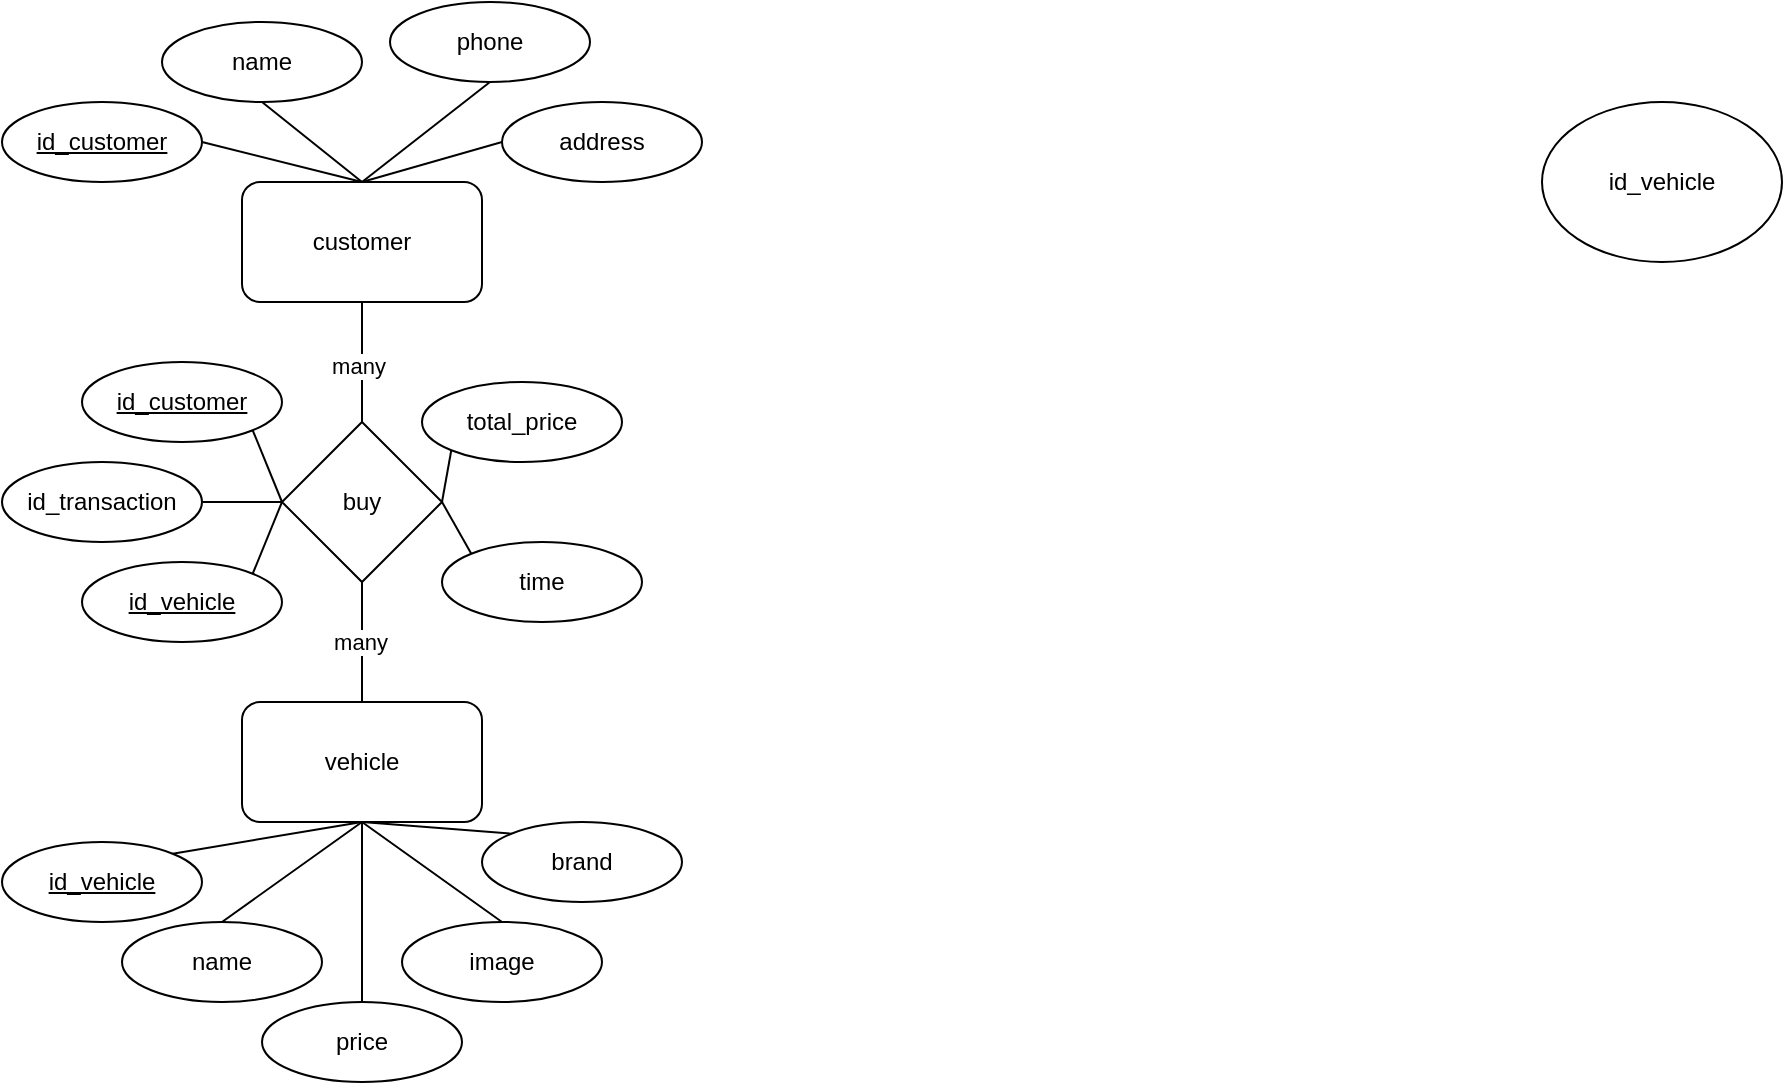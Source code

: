 <mxfile version="20.7.4" type="github">
  <diagram id="qGHHFNvSfQYYHGSqGbYn" name="Page-1">
    <mxGraphModel dx="741" dy="494" grid="1" gridSize="10" guides="1" tooltips="1" connect="1" arrows="1" fold="1" page="1" pageScale="1" pageWidth="827" pageHeight="1169" math="0" shadow="0">
      <root>
        <mxCell id="0" />
        <mxCell id="1" parent="0" />
        <mxCell id="mBEtbUJmRHuCKzwVinpD-1" value="customer" style="rounded=1;whiteSpace=wrap;html=1;" vertex="1" parent="1">
          <mxGeometry x="240" y="160" width="120" height="60" as="geometry" />
        </mxCell>
        <mxCell id="mBEtbUJmRHuCKzwVinpD-2" value="buy" style="rhombus;whiteSpace=wrap;html=1;" vertex="1" parent="1">
          <mxGeometry x="260" y="280" width="80" height="80" as="geometry" />
        </mxCell>
        <mxCell id="mBEtbUJmRHuCKzwVinpD-7" value="vehicle" style="rounded=1;whiteSpace=wrap;html=1;" vertex="1" parent="1">
          <mxGeometry x="240" y="420" width="120" height="60" as="geometry" />
        </mxCell>
        <mxCell id="mBEtbUJmRHuCKzwVinpD-9" value="name" style="ellipse;whiteSpace=wrap;html=1;" vertex="1" parent="1">
          <mxGeometry x="200" y="80" width="100" height="40" as="geometry" />
        </mxCell>
        <mxCell id="mBEtbUJmRHuCKzwVinpD-10" value="address" style="ellipse;whiteSpace=wrap;html=1;" vertex="1" parent="1">
          <mxGeometry x="370" y="120" width="100" height="40" as="geometry" />
        </mxCell>
        <mxCell id="mBEtbUJmRHuCKzwVinpD-13" value="" style="endArrow=none;html=1;rounded=0;exitX=0.5;exitY=0;exitDx=0;exitDy=0;entryX=0.5;entryY=1;entryDx=0;entryDy=0;" edge="1" parent="1" source="mBEtbUJmRHuCKzwVinpD-1" target="mBEtbUJmRHuCKzwVinpD-9">
          <mxGeometry width="50" height="50" relative="1" as="geometry">
            <mxPoint x="195" y="230" as="sourcePoint" />
            <mxPoint x="190" y="210" as="targetPoint" />
          </mxGeometry>
        </mxCell>
        <mxCell id="mBEtbUJmRHuCKzwVinpD-14" value="" style="endArrow=none;html=1;rounded=0;exitX=0;exitY=0.5;exitDx=0;exitDy=0;entryX=0.5;entryY=0;entryDx=0;entryDy=0;" edge="1" parent="1" source="mBEtbUJmRHuCKzwVinpD-10" target="mBEtbUJmRHuCKzwVinpD-1">
          <mxGeometry width="50" height="50" relative="1" as="geometry">
            <mxPoint x="350" y="290" as="sourcePoint" />
            <mxPoint x="400" y="240" as="targetPoint" />
          </mxGeometry>
        </mxCell>
        <mxCell id="mBEtbUJmRHuCKzwVinpD-16" value="" style="endArrow=none;html=1;rounded=0;entryX=0.5;entryY=0;entryDx=0;entryDy=0;exitX=0.5;exitY=1;exitDx=0;exitDy=0;" edge="1" parent="1" source="mBEtbUJmRHuCKzwVinpD-1" target="mBEtbUJmRHuCKzwVinpD-2">
          <mxGeometry width="50" height="50" relative="1" as="geometry">
            <mxPoint x="280" y="250" as="sourcePoint" />
            <mxPoint x="280" y="430" as="targetPoint" />
          </mxGeometry>
        </mxCell>
        <mxCell id="mBEtbUJmRHuCKzwVinpD-17" value="many" style="edgeLabel;html=1;align=center;verticalAlign=middle;resizable=0;points=[];" vertex="1" connectable="0" parent="mBEtbUJmRHuCKzwVinpD-16">
          <mxGeometry x="0.067" y="-2" relative="1" as="geometry">
            <mxPoint as="offset" />
          </mxGeometry>
        </mxCell>
        <mxCell id="mBEtbUJmRHuCKzwVinpD-18" value="" style="endArrow=none;html=1;rounded=0;entryX=0.5;entryY=0;entryDx=0;entryDy=0;exitX=0.5;exitY=1;exitDx=0;exitDy=0;" edge="1" parent="1" source="mBEtbUJmRHuCKzwVinpD-2" target="mBEtbUJmRHuCKzwVinpD-7">
          <mxGeometry width="50" height="50" relative="1" as="geometry">
            <mxPoint x="560" y="300.0" as="sourcePoint" />
            <mxPoint x="620" y="300" as="targetPoint" />
          </mxGeometry>
        </mxCell>
        <mxCell id="mBEtbUJmRHuCKzwVinpD-19" value="many" style="edgeLabel;html=1;align=center;verticalAlign=middle;resizable=0;points=[];" vertex="1" connectable="0" parent="mBEtbUJmRHuCKzwVinpD-18">
          <mxGeometry y="-1" relative="1" as="geometry">
            <mxPoint as="offset" />
          </mxGeometry>
        </mxCell>
        <mxCell id="mBEtbUJmRHuCKzwVinpD-20" value="name" style="ellipse;whiteSpace=wrap;html=1;" vertex="1" parent="1">
          <mxGeometry x="180" y="530" width="100" height="40" as="geometry" />
        </mxCell>
        <mxCell id="mBEtbUJmRHuCKzwVinpD-21" value="brand" style="ellipse;whiteSpace=wrap;html=1;" vertex="1" parent="1">
          <mxGeometry x="360" y="480" width="100" height="40" as="geometry" />
        </mxCell>
        <mxCell id="mBEtbUJmRHuCKzwVinpD-22" value="" style="endArrow=none;html=1;rounded=0;exitX=0.5;exitY=1;exitDx=0;exitDy=0;entryX=0.5;entryY=0;entryDx=0;entryDy=0;" edge="1" parent="1" source="mBEtbUJmRHuCKzwVinpD-7" target="mBEtbUJmRHuCKzwVinpD-20">
          <mxGeometry width="50" height="50" relative="1" as="geometry">
            <mxPoint x="200" y="500" as="sourcePoint" />
            <mxPoint x="250" y="450" as="targetPoint" />
          </mxGeometry>
        </mxCell>
        <mxCell id="mBEtbUJmRHuCKzwVinpD-23" value="" style="endArrow=none;html=1;rounded=0;entryX=0.5;entryY=1;entryDx=0;entryDy=0;exitX=0;exitY=0;exitDx=0;exitDy=0;" edge="1" parent="1" source="mBEtbUJmRHuCKzwVinpD-21" target="mBEtbUJmRHuCKzwVinpD-7">
          <mxGeometry width="50" height="50" relative="1" as="geometry">
            <mxPoint x="200" y="500" as="sourcePoint" />
            <mxPoint x="250" y="450" as="targetPoint" />
          </mxGeometry>
        </mxCell>
        <mxCell id="mBEtbUJmRHuCKzwVinpD-24" value="id_customer" style="ellipse;whiteSpace=wrap;html=1;fontStyle=4" vertex="1" parent="1">
          <mxGeometry x="120" y="120" width="100" height="40" as="geometry" />
        </mxCell>
        <mxCell id="mBEtbUJmRHuCKzwVinpD-25" value="id_vehicle" style="ellipse;whiteSpace=wrap;html=1;fontStyle=4" vertex="1" parent="1">
          <mxGeometry x="120" y="490" width="100" height="40" as="geometry" />
        </mxCell>
        <mxCell id="mBEtbUJmRHuCKzwVinpD-26" value="id_customer" style="ellipse;whiteSpace=wrap;html=1;fontStyle=4" vertex="1" parent="1">
          <mxGeometry x="160" y="250.0" width="100" height="40" as="geometry" />
        </mxCell>
        <mxCell id="mBEtbUJmRHuCKzwVinpD-27" value="id_vehicle" style="ellipse;whiteSpace=wrap;html=1;" vertex="1" parent="1">
          <mxGeometry x="890" y="120" width="120" height="80" as="geometry" />
        </mxCell>
        <mxCell id="mBEtbUJmRHuCKzwVinpD-28" value="" style="endArrow=none;html=1;rounded=0;exitX=0.5;exitY=0;exitDx=0;exitDy=0;entryX=1;entryY=0.5;entryDx=0;entryDy=0;" edge="1" parent="1" source="mBEtbUJmRHuCKzwVinpD-1" target="mBEtbUJmRHuCKzwVinpD-24">
          <mxGeometry width="50" height="50" relative="1" as="geometry">
            <mxPoint x="310" y="310" as="sourcePoint" />
            <mxPoint x="360" y="260" as="targetPoint" />
          </mxGeometry>
        </mxCell>
        <mxCell id="mBEtbUJmRHuCKzwVinpD-29" value="" style="endArrow=none;html=1;rounded=0;entryX=1;entryY=0;entryDx=0;entryDy=0;exitX=0.5;exitY=1;exitDx=0;exitDy=0;" edge="1" parent="1" source="mBEtbUJmRHuCKzwVinpD-7" target="mBEtbUJmRHuCKzwVinpD-25">
          <mxGeometry width="50" height="50" relative="1" as="geometry">
            <mxPoint x="290" y="500" as="sourcePoint" />
            <mxPoint x="340" y="450" as="targetPoint" />
          </mxGeometry>
        </mxCell>
        <mxCell id="mBEtbUJmRHuCKzwVinpD-30" value="id_vehicle" style="ellipse;whiteSpace=wrap;html=1;fontStyle=4" vertex="1" parent="1">
          <mxGeometry x="160" y="350" width="100" height="40" as="geometry" />
        </mxCell>
        <mxCell id="mBEtbUJmRHuCKzwVinpD-31" value="" style="endArrow=none;html=1;rounded=0;entryX=0;entryY=0.5;entryDx=0;entryDy=0;exitX=1;exitY=1;exitDx=0;exitDy=0;" edge="1" parent="1" source="mBEtbUJmRHuCKzwVinpD-26" target="mBEtbUJmRHuCKzwVinpD-2">
          <mxGeometry width="50" height="50" relative="1" as="geometry">
            <mxPoint x="270" y="373.96" as="sourcePoint" />
            <mxPoint x="320" y="323.96" as="targetPoint" />
          </mxGeometry>
        </mxCell>
        <mxCell id="mBEtbUJmRHuCKzwVinpD-32" value="" style="endArrow=none;html=1;rounded=0;exitX=0;exitY=0.5;exitDx=0;exitDy=0;entryX=1;entryY=0;entryDx=0;entryDy=0;" edge="1" parent="1" source="mBEtbUJmRHuCKzwVinpD-2" target="mBEtbUJmRHuCKzwVinpD-30">
          <mxGeometry width="50" height="50" relative="1" as="geometry">
            <mxPoint x="270" y="373.96" as="sourcePoint" />
            <mxPoint x="320" y="323.96" as="targetPoint" />
          </mxGeometry>
        </mxCell>
        <mxCell id="mBEtbUJmRHuCKzwVinpD-33" value="id_transaction" style="ellipse;whiteSpace=wrap;html=1;" vertex="1" parent="1">
          <mxGeometry x="120" y="300" width="100" height="40" as="geometry" />
        </mxCell>
        <mxCell id="mBEtbUJmRHuCKzwVinpD-34" value="time" style="ellipse;whiteSpace=wrap;html=1;" vertex="1" parent="1">
          <mxGeometry x="340" y="340" width="100" height="40" as="geometry" />
        </mxCell>
        <mxCell id="mBEtbUJmRHuCKzwVinpD-35" value="" style="endArrow=none;html=1;rounded=0;exitX=1;exitY=0.5;exitDx=0;exitDy=0;entryX=0;entryY=0.5;entryDx=0;entryDy=0;" edge="1" parent="1" source="mBEtbUJmRHuCKzwVinpD-33" target="mBEtbUJmRHuCKzwVinpD-2">
          <mxGeometry width="50" height="50" relative="1" as="geometry">
            <mxPoint x="280" y="563.96" as="sourcePoint" />
            <mxPoint x="300" y="363.96" as="targetPoint" />
          </mxGeometry>
        </mxCell>
        <mxCell id="mBEtbUJmRHuCKzwVinpD-36" value="" style="endArrow=none;html=1;rounded=0;exitX=1;exitY=0.5;exitDx=0;exitDy=0;entryX=0;entryY=0;entryDx=0;entryDy=0;" edge="1" parent="1" target="mBEtbUJmRHuCKzwVinpD-34" source="mBEtbUJmRHuCKzwVinpD-2">
          <mxGeometry width="50" height="50" relative="1" as="geometry">
            <mxPoint x="310" y="473.96" as="sourcePoint" />
            <mxPoint x="330" y="513.96" as="targetPoint" />
          </mxGeometry>
        </mxCell>
        <mxCell id="mBEtbUJmRHuCKzwVinpD-37" value="price" style="ellipse;whiteSpace=wrap;html=1;" vertex="1" parent="1">
          <mxGeometry x="250" y="570" width="100" height="40" as="geometry" />
        </mxCell>
        <mxCell id="mBEtbUJmRHuCKzwVinpD-38" value="" style="endArrow=none;html=1;rounded=0;exitX=0.5;exitY=0;exitDx=0;exitDy=0;entryX=0.5;entryY=1;entryDx=0;entryDy=0;" edge="1" parent="1" source="mBEtbUJmRHuCKzwVinpD-37" target="mBEtbUJmRHuCKzwVinpD-7">
          <mxGeometry width="50" height="50" relative="1" as="geometry">
            <mxPoint x="360" y="300" as="sourcePoint" />
            <mxPoint x="340" y="320" as="targetPoint" />
          </mxGeometry>
        </mxCell>
        <mxCell id="mBEtbUJmRHuCKzwVinpD-41" value="total_price" style="ellipse;whiteSpace=wrap;html=1;" vertex="1" parent="1">
          <mxGeometry x="330" y="260" width="100" height="40" as="geometry" />
        </mxCell>
        <mxCell id="mBEtbUJmRHuCKzwVinpD-42" value="" style="endArrow=none;html=1;rounded=0;exitX=0;exitY=1;exitDx=0;exitDy=0;" edge="1" parent="1" source="mBEtbUJmRHuCKzwVinpD-41">
          <mxGeometry width="50" height="50" relative="1" as="geometry">
            <mxPoint x="370" y="310" as="sourcePoint" />
            <mxPoint x="340" y="320" as="targetPoint" />
          </mxGeometry>
        </mxCell>
        <mxCell id="mBEtbUJmRHuCKzwVinpD-43" value="phone" style="ellipse;whiteSpace=wrap;html=1;" vertex="1" parent="1">
          <mxGeometry x="314" y="70" width="100" height="40" as="geometry" />
        </mxCell>
        <mxCell id="mBEtbUJmRHuCKzwVinpD-44" value="" style="endArrow=none;html=1;rounded=0;exitX=0.5;exitY=0;exitDx=0;exitDy=0;entryX=0.5;entryY=1;entryDx=0;entryDy=0;" edge="1" parent="1" target="mBEtbUJmRHuCKzwVinpD-43" source="mBEtbUJmRHuCKzwVinpD-1">
          <mxGeometry width="50" height="50" relative="1" as="geometry">
            <mxPoint x="414" y="110" as="sourcePoint" />
            <mxPoint x="304" y="160" as="targetPoint" />
          </mxGeometry>
        </mxCell>
        <mxCell id="mBEtbUJmRHuCKzwVinpD-45" value="image" style="ellipse;whiteSpace=wrap;html=1;" vertex="1" parent="1">
          <mxGeometry x="320" y="530" width="100" height="40" as="geometry" />
        </mxCell>
        <mxCell id="mBEtbUJmRHuCKzwVinpD-46" value="" style="endArrow=none;html=1;rounded=0;exitX=0.5;exitY=0;exitDx=0;exitDy=0;entryX=0.5;entryY=1;entryDx=0;entryDy=0;" edge="1" parent="1" source="mBEtbUJmRHuCKzwVinpD-45" target="mBEtbUJmRHuCKzwVinpD-7">
          <mxGeometry width="50" height="50" relative="1" as="geometry">
            <mxPoint x="370" y="310" as="sourcePoint" />
            <mxPoint x="310" y="490" as="targetPoint" />
          </mxGeometry>
        </mxCell>
      </root>
    </mxGraphModel>
  </diagram>
</mxfile>
